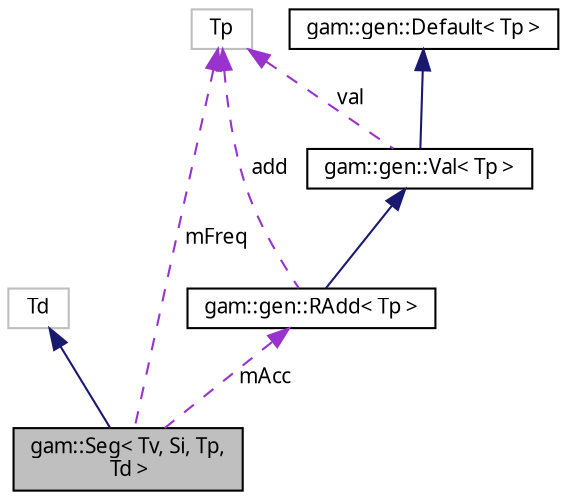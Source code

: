 digraph "gam::Seg&lt; Tv, Si, Tp, Td &gt;"
{
 // LATEX_PDF_SIZE
  bgcolor="transparent";
  edge [fontname="FreeSans.ttf",fontsize="10",labelfontname="FreeSans.ttf",labelfontsize="10"];
  node [fontname="FreeSans.ttf",fontsize="10",shape=record];
  Node1 [label="gam::Seg\< Tv, Si, Tp,\l Td \>",height=0.2,width=0.4,color="black", fillcolor="grey75", style="filled", fontcolor="black",tooltip="Interpolation envelope segment."];
  Node2 -> Node1 [dir="back",color="midnightblue",fontsize="10",style="solid",fontname="FreeSans.ttf"];
  Node2 [label="Td",height=0.2,width=0.4,color="grey75",tooltip=" "];
  Node3 -> Node1 [dir="back",color="darkorchid3",fontsize="10",style="dashed",label=" mAcc" ,fontname="FreeSans.ttf"];
  Node3 [label="gam::gen::RAdd\< Tp \>",height=0.2,width=0.4,color="black",URL="$structgam_1_1gen_1_1_r_add.html",tooltip=" "];
  Node4 -> Node3 [dir="back",color="midnightblue",fontsize="10",style="solid",fontname="FreeSans.ttf"];
  Node4 [label="gam::gen::Val\< Tp \>",height=0.2,width=0.4,color="black",URL="$structgam_1_1gen_1_1_val.html",tooltip=" "];
  Node5 -> Node4 [dir="back",color="midnightblue",fontsize="10",style="solid",fontname="FreeSans.ttf"];
  Node5 [label="gam::gen::Default\< Tp \>",height=0.2,width=0.4,color="black",URL="$structgam_1_1gen_1_1_default.html",tooltip=" "];
  Node6 -> Node4 [dir="back",color="darkorchid3",fontsize="10",style="dashed",label=" val" ,fontname="FreeSans.ttf"];
  Node6 [label="Tp",height=0.2,width=0.4,color="grey75",tooltip=" "];
  Node6 -> Node3 [dir="back",color="darkorchid3",fontsize="10",style="dashed",label=" add" ,fontname="FreeSans.ttf"];
  Node6 -> Node1 [dir="back",color="darkorchid3",fontsize="10",style="dashed",label=" mFreq" ,fontname="FreeSans.ttf"];
}
